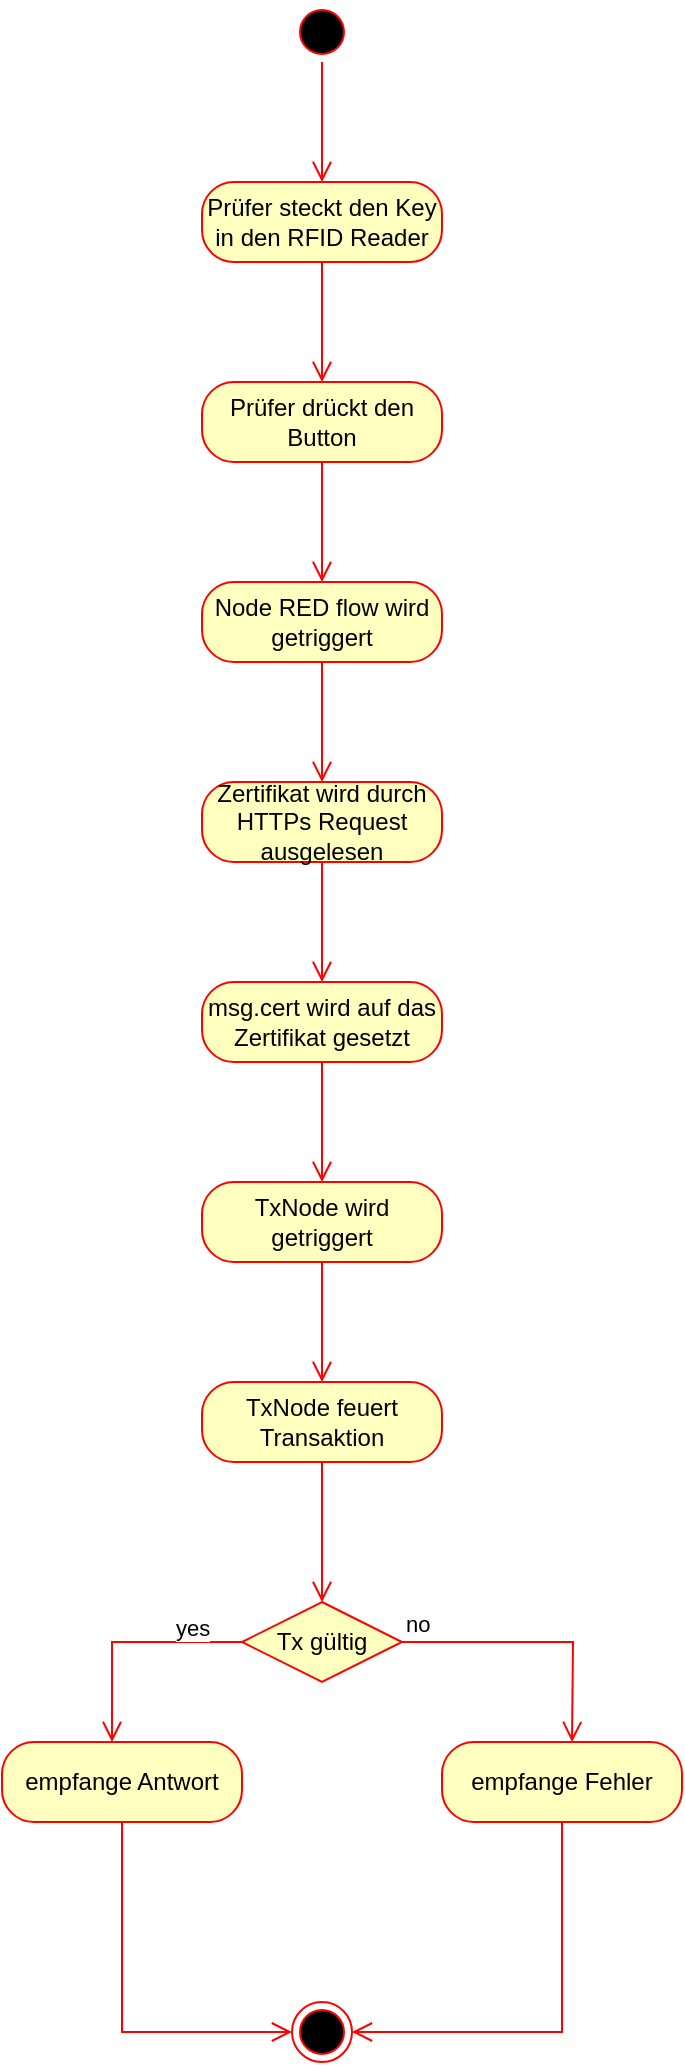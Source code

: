 <mxfile version="15.4.0" type="device"><diagram name="Page-1" id="0783ab3e-0a74-02c8-0abd-f7b4e66b4bec"><mxGraphModel dx="946" dy="604" grid="1" gridSize="10" guides="1" tooltips="1" connect="1" arrows="1" fold="1" page="1" pageScale="1" pageWidth="850" pageHeight="1100" background="none" math="0" shadow="0"><root><mxCell id="0"/><mxCell id="1" parent="0"/><mxCell id="NrpnDuoWxRLtyUt8lgdu-1" value="" style="ellipse;html=1;shape=startState;fillColor=#000000;strokeColor=#ff0000;" vertex="1" parent="1"><mxGeometry x="400" y="50" width="30" height="30" as="geometry"/></mxCell><mxCell id="NrpnDuoWxRLtyUt8lgdu-2" value="" style="edgeStyle=orthogonalEdgeStyle;html=1;verticalAlign=bottom;endArrow=open;endSize=8;strokeColor=#ff0000;rounded=0;" edge="1" source="NrpnDuoWxRLtyUt8lgdu-1" parent="1"><mxGeometry relative="1" as="geometry"><mxPoint x="415" y="140" as="targetPoint"/></mxGeometry></mxCell><mxCell id="NrpnDuoWxRLtyUt8lgdu-3" value="Prüfer steckt den Key in den RFID Reader" style="rounded=1;whiteSpace=wrap;html=1;arcSize=40;fontColor=#000000;fillColor=#ffffc0;strokeColor=#ff0000;" vertex="1" parent="1"><mxGeometry x="355" y="140" width="120" height="40" as="geometry"/></mxCell><mxCell id="NrpnDuoWxRLtyUt8lgdu-4" value="" style="edgeStyle=orthogonalEdgeStyle;html=1;verticalAlign=bottom;endArrow=open;endSize=8;strokeColor=#ff0000;rounded=0;" edge="1" source="NrpnDuoWxRLtyUt8lgdu-3" parent="1"><mxGeometry relative="1" as="geometry"><mxPoint x="415" y="240" as="targetPoint"/></mxGeometry></mxCell><mxCell id="NrpnDuoWxRLtyUt8lgdu-5" value="Prüfer drückt den Button" style="rounded=1;whiteSpace=wrap;html=1;arcSize=40;fontColor=#000000;fillColor=#ffffc0;strokeColor=#ff0000;" vertex="1" parent="1"><mxGeometry x="355" y="240" width="120" height="40" as="geometry"/></mxCell><mxCell id="NrpnDuoWxRLtyUt8lgdu-6" value="" style="edgeStyle=orthogonalEdgeStyle;html=1;verticalAlign=bottom;endArrow=open;endSize=8;strokeColor=#ff0000;rounded=0;" edge="1" source="NrpnDuoWxRLtyUt8lgdu-5" parent="1"><mxGeometry relative="1" as="geometry"><mxPoint x="415" y="340" as="targetPoint"/></mxGeometry></mxCell><mxCell id="NrpnDuoWxRLtyUt8lgdu-7" value="Node RED flow wird getriggert" style="rounded=1;whiteSpace=wrap;html=1;arcSize=40;fontColor=#000000;fillColor=#ffffc0;strokeColor=#ff0000;" vertex="1" parent="1"><mxGeometry x="355" y="340" width="120" height="40" as="geometry"/></mxCell><mxCell id="NrpnDuoWxRLtyUt8lgdu-8" value="" style="edgeStyle=orthogonalEdgeStyle;html=1;verticalAlign=bottom;endArrow=open;endSize=8;strokeColor=#ff0000;rounded=0;" edge="1" source="NrpnDuoWxRLtyUt8lgdu-7" parent="1"><mxGeometry relative="1" as="geometry"><mxPoint x="415" y="440" as="targetPoint"/></mxGeometry></mxCell><mxCell id="NrpnDuoWxRLtyUt8lgdu-9" value="Zertifikat wird durch HTTPs Request ausgelesen" style="rounded=1;whiteSpace=wrap;html=1;arcSize=40;fontColor=#000000;fillColor=#ffffc0;strokeColor=#ff0000;" vertex="1" parent="1"><mxGeometry x="355" y="440" width="120" height="40" as="geometry"/></mxCell><mxCell id="NrpnDuoWxRLtyUt8lgdu-10" value="" style="edgeStyle=orthogonalEdgeStyle;html=1;verticalAlign=bottom;endArrow=open;endSize=8;strokeColor=#ff0000;rounded=0;" edge="1" source="NrpnDuoWxRLtyUt8lgdu-9" parent="1"><mxGeometry relative="1" as="geometry"><mxPoint x="415" y="540" as="targetPoint"/></mxGeometry></mxCell><mxCell id="NrpnDuoWxRLtyUt8lgdu-11" value="msg.cert wird auf das Zertifikat gesetzt" style="rounded=1;whiteSpace=wrap;html=1;arcSize=40;fontColor=#000000;fillColor=#ffffc0;strokeColor=#ff0000;" vertex="1" parent="1"><mxGeometry x="355" y="540" width="120" height="40" as="geometry"/></mxCell><mxCell id="NrpnDuoWxRLtyUt8lgdu-12" value="" style="edgeStyle=orthogonalEdgeStyle;html=1;verticalAlign=bottom;endArrow=open;endSize=8;strokeColor=#ff0000;rounded=0;" edge="1" source="NrpnDuoWxRLtyUt8lgdu-11" parent="1"><mxGeometry relative="1" as="geometry"><mxPoint x="415" y="640" as="targetPoint"/></mxGeometry></mxCell><mxCell id="NrpnDuoWxRLtyUt8lgdu-13" value="TxNode wird getriggert" style="rounded=1;whiteSpace=wrap;html=1;arcSize=40;fontColor=#000000;fillColor=#ffffc0;strokeColor=#ff0000;" vertex="1" parent="1"><mxGeometry x="355" y="640" width="120" height="40" as="geometry"/></mxCell><mxCell id="NrpnDuoWxRLtyUt8lgdu-14" value="" style="edgeStyle=orthogonalEdgeStyle;html=1;verticalAlign=bottom;endArrow=open;endSize=8;strokeColor=#ff0000;rounded=0;" edge="1" source="NrpnDuoWxRLtyUt8lgdu-13" parent="1"><mxGeometry relative="1" as="geometry"><mxPoint x="415" y="740" as="targetPoint"/></mxGeometry></mxCell><mxCell id="NrpnDuoWxRLtyUt8lgdu-15" value="TxNode feuert Transaktion" style="rounded=1;whiteSpace=wrap;html=1;arcSize=40;fontColor=#000000;fillColor=#ffffc0;strokeColor=#ff0000;" vertex="1" parent="1"><mxGeometry x="355" y="740" width="120" height="40" as="geometry"/></mxCell><mxCell id="NrpnDuoWxRLtyUt8lgdu-16" value="" style="edgeStyle=orthogonalEdgeStyle;html=1;verticalAlign=bottom;endArrow=open;endSize=8;strokeColor=#ff0000;rounded=0;entryX=0.5;entryY=0;entryDx=0;entryDy=0;" edge="1" source="NrpnDuoWxRLtyUt8lgdu-15" parent="1" target="NrpnDuoWxRLtyUt8lgdu-17"><mxGeometry relative="1" as="geometry"><mxPoint x="415" y="840" as="targetPoint"/></mxGeometry></mxCell><mxCell id="NrpnDuoWxRLtyUt8lgdu-17" value="Tx gültig" style="rhombus;whiteSpace=wrap;html=1;fillColor=#ffffc0;strokeColor=#ff0000;" vertex="1" parent="1"><mxGeometry x="375" y="850" width="80" height="40" as="geometry"/></mxCell><mxCell id="NrpnDuoWxRLtyUt8lgdu-18" value="no" style="edgeStyle=orthogonalEdgeStyle;html=1;align=left;verticalAlign=bottom;endArrow=open;endSize=8;strokeColor=#ff0000;rounded=0;" edge="1" source="NrpnDuoWxRLtyUt8lgdu-17" parent="1"><mxGeometry x="-1" relative="1" as="geometry"><mxPoint x="540" y="920" as="targetPoint"/></mxGeometry></mxCell><mxCell id="NrpnDuoWxRLtyUt8lgdu-19" value="yes" style="edgeStyle=orthogonalEdgeStyle;html=1;align=left;verticalAlign=top;endArrow=open;endSize=8;strokeColor=#ff0000;rounded=0;exitX=0;exitY=0.5;exitDx=0;exitDy=0;" edge="1" source="NrpnDuoWxRLtyUt8lgdu-17" parent="1"><mxGeometry x="-0.391" y="-20" relative="1" as="geometry"><mxPoint x="310" y="920" as="targetPoint"/><Array as="points"><mxPoint x="310" y="870"/></Array><mxPoint as="offset"/></mxGeometry></mxCell><mxCell id="NrpnDuoWxRLtyUt8lgdu-25" value="" style="ellipse;html=1;shape=endState;fillColor=#000000;strokeColor=#ff0000;" vertex="1" parent="1"><mxGeometry x="400" y="1050" width="30" height="30" as="geometry"/></mxCell><mxCell id="NrpnDuoWxRLtyUt8lgdu-26" value="empfange Antwort" style="rounded=1;whiteSpace=wrap;html=1;arcSize=40;fontColor=#000000;fillColor=#ffffc0;strokeColor=#ff0000;" vertex="1" parent="1"><mxGeometry x="255" y="920" width="120" height="40" as="geometry"/></mxCell><mxCell id="NrpnDuoWxRLtyUt8lgdu-27" value="" style="edgeStyle=orthogonalEdgeStyle;html=1;verticalAlign=bottom;endArrow=open;endSize=8;strokeColor=#ff0000;rounded=0;entryX=0;entryY=0.5;entryDx=0;entryDy=0;" edge="1" source="NrpnDuoWxRLtyUt8lgdu-26" parent="1" target="NrpnDuoWxRLtyUt8lgdu-25"><mxGeometry relative="1" as="geometry"><mxPoint x="315" y="1020" as="targetPoint"/><Array as="points"><mxPoint x="315" y="1065"/></Array></mxGeometry></mxCell><mxCell id="NrpnDuoWxRLtyUt8lgdu-28" value="empfange Fehler" style="rounded=1;whiteSpace=wrap;html=1;arcSize=40;fontColor=#000000;fillColor=#ffffc0;strokeColor=#ff0000;" vertex="1" parent="1"><mxGeometry x="475" y="920" width="120" height="40" as="geometry"/></mxCell><mxCell id="NrpnDuoWxRLtyUt8lgdu-29" value="" style="edgeStyle=orthogonalEdgeStyle;html=1;verticalAlign=bottom;endArrow=open;endSize=8;strokeColor=#ff0000;rounded=0;entryX=1;entryY=0.5;entryDx=0;entryDy=0;exitX=0.5;exitY=1;exitDx=0;exitDy=0;" edge="1" source="NrpnDuoWxRLtyUt8lgdu-28" parent="1" target="NrpnDuoWxRLtyUt8lgdu-25"><mxGeometry relative="1" as="geometry"><mxPoint x="550" y="1020" as="targetPoint"/></mxGeometry></mxCell></root></mxGraphModel></diagram></mxfile>